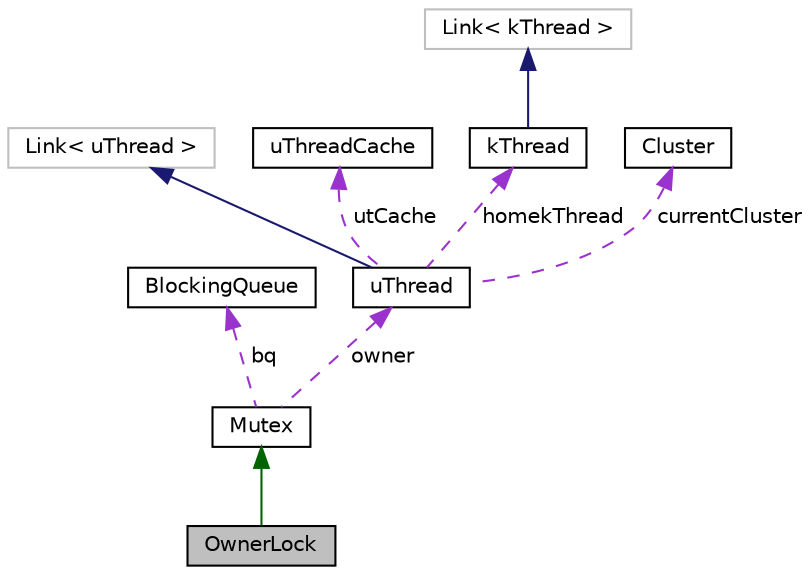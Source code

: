 digraph "OwnerLock"
{
  edge [fontname="Helvetica",fontsize="10",labelfontname="Helvetica",labelfontsize="10"];
  node [fontname="Helvetica",fontsize="10",shape=record];
  Node1 [label="OwnerLock",height=0.2,width=0.4,color="black", fillcolor="grey75", style="filled", fontcolor="black"];
  Node2 -> Node1 [dir="back",color="darkgreen",fontsize="10",style="solid",fontname="Helvetica"];
  Node2 [label="Mutex",height=0.2,width=0.4,color="black", fillcolor="white", style="filled",URL="$classMutex.html",tooltip="A user-level Mutex. "];
  Node3 -> Node2 [dir="back",color="darkorchid3",fontsize="10",style="dashed",label=" bq" ,fontname="Helvetica"];
  Node3 [label="BlockingQueue",height=0.2,width=0.4,color="black", fillcolor="white", style="filled",URL="$classBlockingQueue.html",tooltip="A queue used to keep track of blocked uThreads. "];
  Node4 -> Node2 [dir="back",color="darkorchid3",fontsize="10",style="dashed",label=" owner" ,fontname="Helvetica"];
  Node4 [label="uThread",height=0.2,width=0.4,color="black", fillcolor="white", style="filled",URL="$classuThread.html",tooltip="user-level threads (fiber) "];
  Node5 -> Node4 [dir="back",color="midnightblue",fontsize="10",style="solid",fontname="Helvetica"];
  Node5 [label="Link\< uThread \>",height=0.2,width=0.4,color="grey75", fillcolor="white", style="filled"];
  Node6 -> Node4 [dir="back",color="darkorchid3",fontsize="10",style="dashed",label=" utCache" ,fontname="Helvetica"];
  Node6 [label="uThreadCache",height=0.2,width=0.4,color="black", fillcolor="white", style="filled",URL="$classuThreadCache.html",tooltip="Data structure to cache uThreads. "];
  Node7 -> Node4 [dir="back",color="darkorchid3",fontsize="10",style="dashed",label=" homekThread" ,fontname="Helvetica"];
  Node7 [label="kThread",height=0.2,width=0.4,color="black", fillcolor="white", style="filled",URL="$classkThread.html",tooltip="Object to represent kernel threads. "];
  Node8 -> Node7 [dir="back",color="midnightblue",fontsize="10",style="solid",fontname="Helvetica"];
  Node8 [label="Link\< kThread \>",height=0.2,width=0.4,color="grey75", fillcolor="white", style="filled"];
  Node9 -> Node4 [dir="back",color="darkorchid3",fontsize="10",style="dashed",label=" currentCluster" ,fontname="Helvetica"];
  Node9 [label="Cluster",height=0.2,width=0.4,color="black", fillcolor="white", style="filled",URL="$classCluster.html",tooltip="Scheduler and Cluster of kThreads. "];
}
